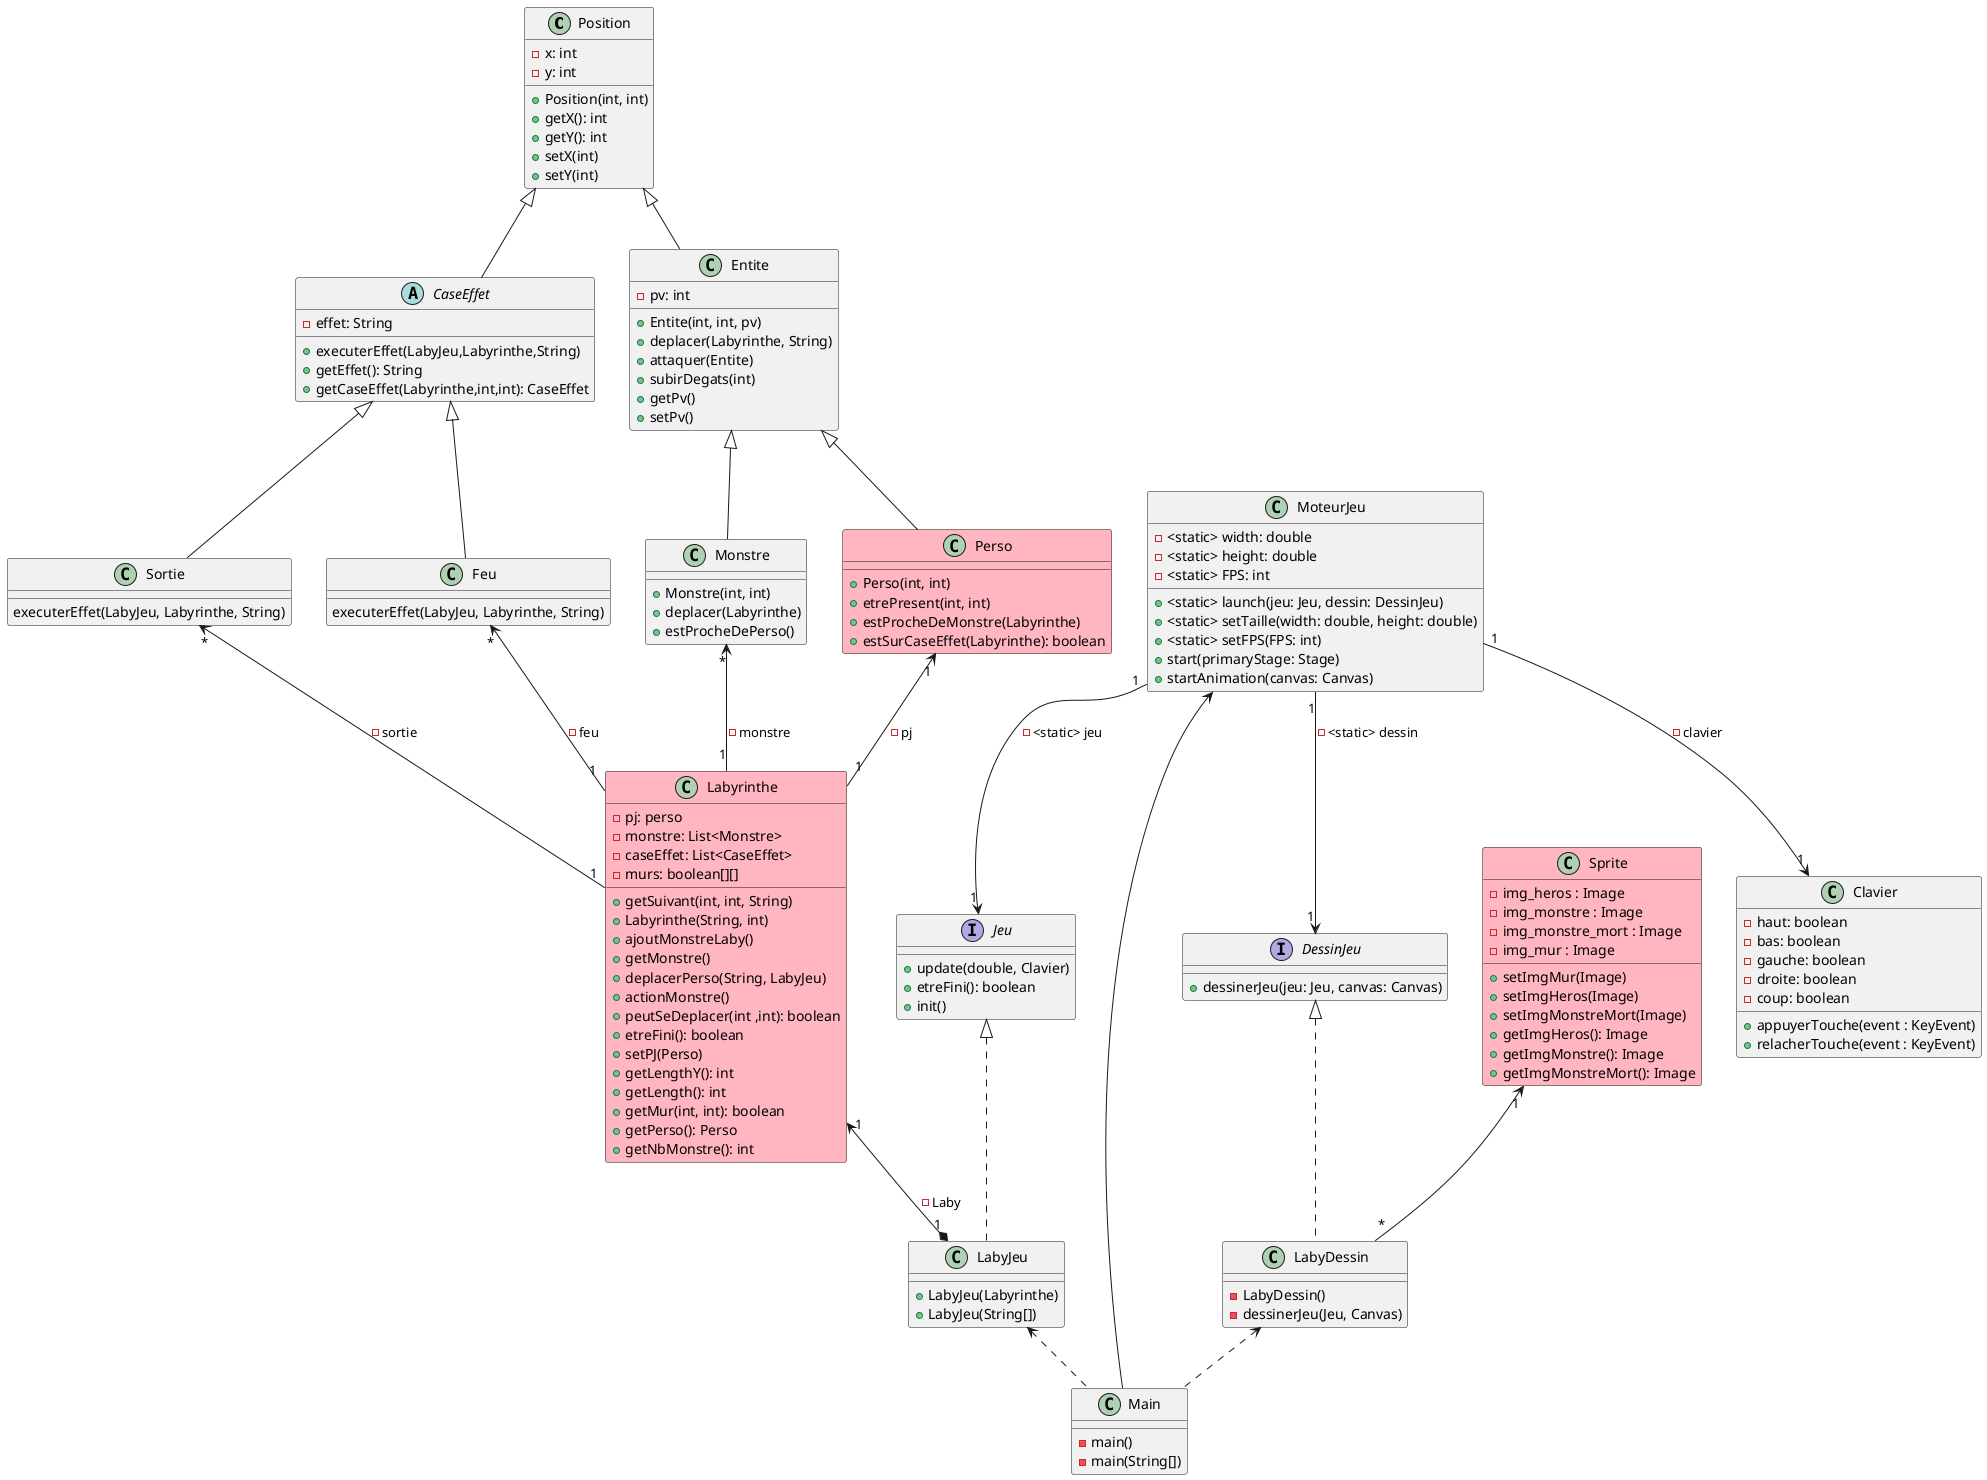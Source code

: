 @startuml


class Position {
- x: int
- y: int
+ Position(int, int)
+ getX(): int
+ getY(): int
+ setX(int)
+ setY(int)
}

abstract CaseEffet {
- effet: String
+ executerEffet(LabyJeu,Labyrinthe,String)
+ getEffet(): String
+ getCaseEffet(Labyrinthe,int,int): CaseEffet
}

Position <|-- CaseEffet

Position <|-- Entite

class Entite {
- pv: int
+ Entite(int, int, pv)
+ deplacer(Labyrinthe, String)
+ attaquer(Entite)
+ subirDegats(int)
+ getPv()
+ setPv()
}


Entite <|-- Monstre

class Monstre{
+ Monstre(int, int)
+ deplacer(Labyrinthe)
+ estProcheDePerso()
}

Entite <|-- Perso

class Perso #FFB6C1{
+ Perso(int, int)
+ etrePresent(int, int)
+ estProcheDeMonstre(Labyrinthe)
+ estSurCaseEffet(Labyrinthe): boolean
}

CaseEffet <|-- Sortie

class Sortie {
executerEffet(LabyJeu, Labyrinthe, String)
}

CaseEffet <|-- Feu

class Feu {
executerEffet(LabyJeu, Labyrinthe, String)
}

Monstre "*" <-- "1" Labyrinthe : -monstre
Perso "1" <-- "1" Labyrinthe : - pj
Sortie "*" <-- "1" Labyrinthe : - sortie
Feu "*" <-- "1" Labyrinthe : - feu

class Labyrinthe #FFB6C1 {
- pj: perso
- monstre: List<Monstre>
- caseEffet: List<CaseEffet>
- murs: boolean[][]
+ getSuivant(int, int, String)
+ Labyrinthe(String, int)
+ ajoutMonstreLaby()
+ getMonstre()
+ deplacerPerso(String, LabyJeu)
+ actionMonstre()
+ peutSeDeplacer(int ,int): boolean
+ etreFini(): boolean
+ setPJ(Perso)
+ getLengthY(): int
+ getLength(): int
+ getMur(int, int): boolean
+ getPerso(): Perso
+ getNbMonstre(): int
}

Labyrinthe "1" <--* "1" LabyJeu : - Laby

class LabyJeu{
+ LabyJeu(Labyrinthe)
+ LabyJeu(String[])
}

LabyJeu <.. Main

class Main{
- main()
- main(String[])
}

LabyDessin <.. Main

class LabyDessin{
- LabyDessin()
- dessinerJeu(Jeu, Canvas)
}
Sprite "1" <-- "*" LabyDessin
class Sprite #FFB6C1{
     -img_heros : Image
     -img_monstre : Image
     -img_monstre_mort : Image
     -img_mur : Image
     +setImgMur(Image)
     +setImgHeros(Image)
     +setImgMonstreMort(Image)
     +getImgHeros(): Image
     +getImgMonstre(): Image
     +getImgMonstreMort(): Image
}

interface Jeu {
    + update(double, Clavier)
    + etreFini(): boolean
    + init()
}

Jeu <|.. LabyJeu
DessinJeu <|.. LabyDessin

class MoteurJeu{
- <static> width: double
- <static> height: double
- <static> FPS: int
+ <static> launch(jeu: Jeu, dessin: DessinJeu)
+ <static> setTaille(width: double, height: double)
+ <static> setFPS(FPS: int)
+ start(primaryStage: Stage)
+ startAnimation(canvas: Canvas)
}

MoteurJeu "1" --> "1" Jeu : - <static> jeu

interface DessinJeu{
+ dessinerJeu(jeu: Jeu, canvas: Canvas)
}

MoteurJeu "1" --> "1" DessinJeu : - <static> dessin

class Clavier{
- haut: boolean
- bas: boolean
- gauche: boolean
- droite: boolean
- coup: boolean
+ appuyerTouche(event : KeyEvent)
+ relacherTouche(event : KeyEvent)
}

MoteurJeu "1" --> "1" Clavier : - clavier

MoteurJeu <--  Main

@enduml